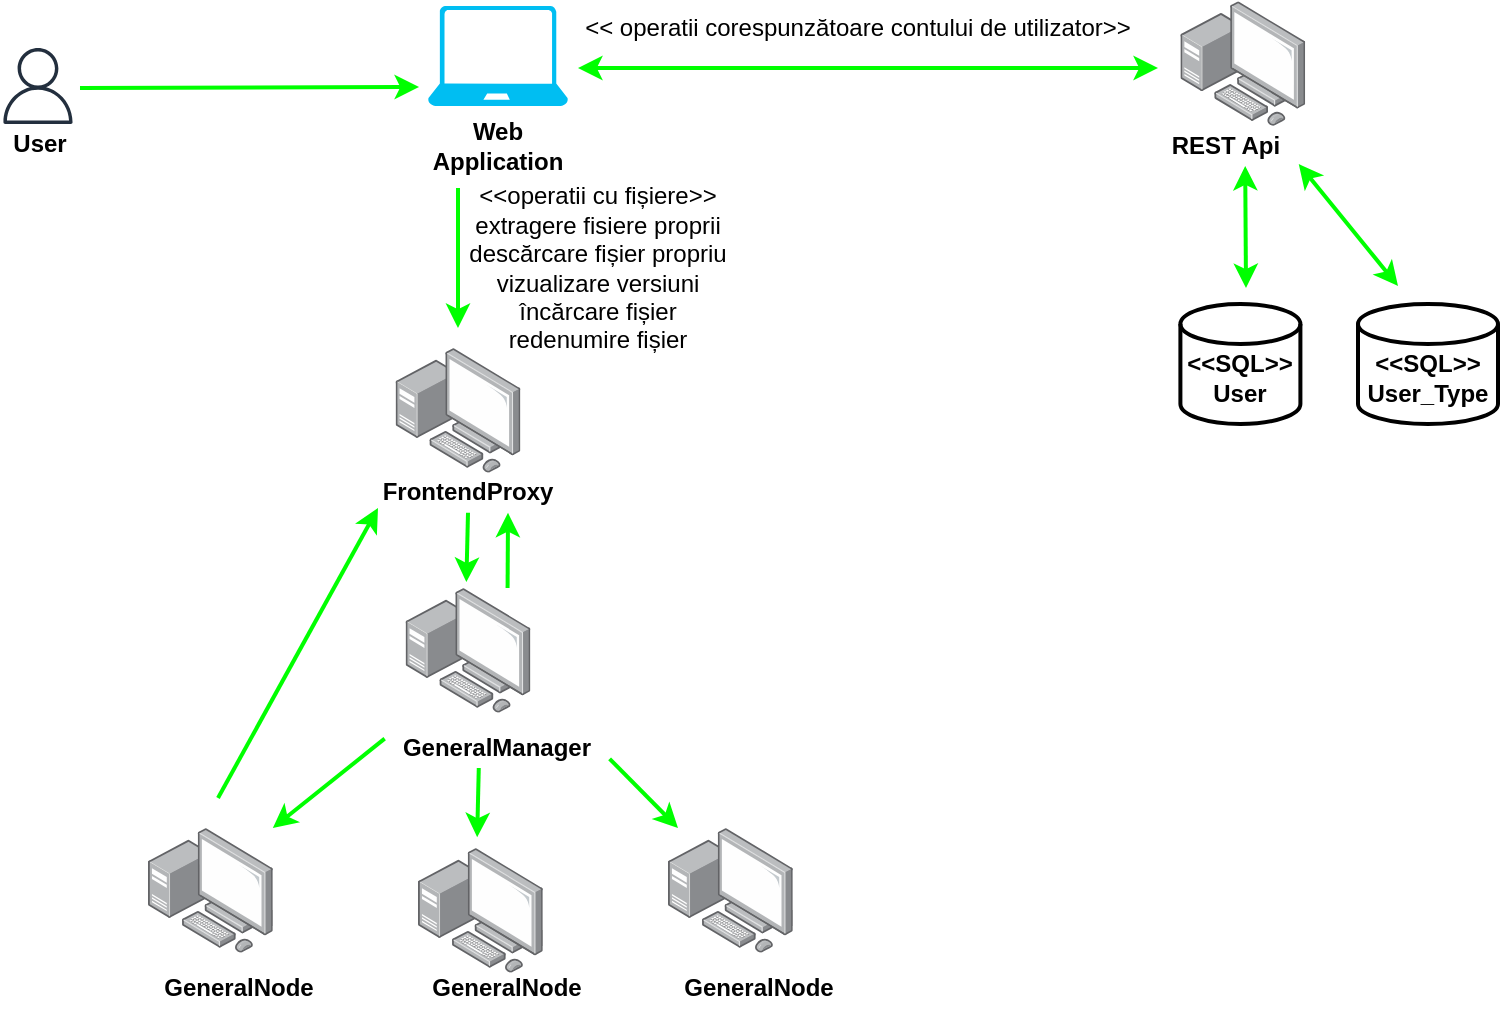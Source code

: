 <mxfile version="14.6.13" type="device"><diagram id="_V7-SiWRqN3R7Koynx4e" name="Pagina-1"><mxGraphModel dx="1422" dy="832" grid="1" gridSize="10" guides="1" tooltips="1" connect="1" arrows="1" fold="1" page="1" pageScale="1" pageWidth="1169" pageHeight="827" math="0" shadow="0"><root><mxCell id="0"/><mxCell id="1" parent="0"/><mxCell id="jHizK3VEyP8ZVDnMUa7j-1" value="" style="verticalLabelPosition=bottom;html=1;verticalAlign=top;align=center;strokeColor=none;fillColor=#00BEF2;shape=mxgraph.azure.laptop;pointerEvents=1;" parent="1" vertex="1"><mxGeometry x="275" y="159" width="70" height="50" as="geometry"/></mxCell><mxCell id="jHizK3VEyP8ZVDnMUa7j-4" value="&lt;b&gt;Web Application&lt;br&gt;&lt;/b&gt;" style="text;html=1;strokeColor=none;fillColor=none;align=center;verticalAlign=middle;whiteSpace=wrap;rounded=0;" parent="1" vertex="1"><mxGeometry x="270" y="219" width="80" height="20" as="geometry"/></mxCell><mxCell id="jHizK3VEyP8ZVDnMUa7j-6" value="" style="endArrow=classic;html=1;entryX=-0.064;entryY=0.81;entryDx=0;entryDy=0;entryPerimeter=0;strokeWidth=2;strokeColor=#00FF00;" parent="1" target="jHizK3VEyP8ZVDnMUa7j-1" edge="1"><mxGeometry width="50" height="50" relative="1" as="geometry"><mxPoint x="101" y="200" as="sourcePoint"/><mxPoint x="181" y="230" as="targetPoint"/></mxGeometry></mxCell><mxCell id="jHizK3VEyP8ZVDnMUa7j-8" value="" style="points=[];aspect=fixed;html=1;align=center;shadow=0;dashed=0;image;image=img/lib/allied_telesis/computer_and_terminals/Personal_Computer_with_Server.svg;" parent="1" vertex="1"><mxGeometry x="651.2" y="156.6" width="62.4" height="62.4" as="geometry"/></mxCell><mxCell id="jHizK3VEyP8ZVDnMUa7j-11" value="&lt;b&gt;&lt;br&gt;&amp;lt;&amp;lt;SQL&amp;gt;&amp;gt;&lt;br&gt;User&lt;/b&gt;" style="strokeWidth=2;html=1;shape=mxgraph.flowchart.database;whiteSpace=wrap;" parent="1" vertex="1"><mxGeometry x="651.2" y="308" width="60" height="60" as="geometry"/></mxCell><mxCell id="jHizK3VEyP8ZVDnMUa7j-20" value="" style="points=[];aspect=fixed;html=1;align=center;shadow=0;dashed=0;image;image=img/lib/allied_telesis/computer_and_terminals/Personal_Computer_with_Server.svg;" parent="1" vertex="1"><mxGeometry x="258.8" y="330" width="62.4" height="62.4" as="geometry"/></mxCell><mxCell id="jHizK3VEyP8ZVDnMUa7j-21" value="&lt;b&gt;FrontendProxy&lt;br&gt;&lt;/b&gt;" style="text;html=1;strokeColor=none;fillColor=none;align=center;verticalAlign=middle;whiteSpace=wrap;rounded=0;" parent="1" vertex="1"><mxGeometry x="255.0" y="392.4" width="80" height="20" as="geometry"/></mxCell><mxCell id="jHizK3VEyP8ZVDnMUa7j-22" value="" style="endArrow=classic;html=1;exitX=0.25;exitY=1.55;exitDx=0;exitDy=0;exitPerimeter=0;strokeWidth=2;strokeColor=#00FF00;" parent="1" source="jHizK3VEyP8ZVDnMUa7j-4" edge="1"><mxGeometry width="50" height="50" relative="1" as="geometry"><mxPoint x="240" y="250" as="sourcePoint"/><mxPoint x="290" y="320" as="targetPoint"/><Array as="points"><mxPoint x="290" y="300"/></Array></mxGeometry></mxCell><mxCell id="I1lBsEEtkXSJChIl9wJr-1" value="" style="group" vertex="1" connectable="0" parent="1"><mxGeometry x="61" y="180" width="40" height="58" as="geometry"/></mxCell><mxCell id="jHizK3VEyP8ZVDnMUa7j-2" value="" style="outlineConnect=0;fontColor=#232F3E;gradientColor=none;fillColor=#232F3E;strokeColor=none;dashed=0;verticalLabelPosition=bottom;verticalAlign=top;align=center;html=1;fontSize=12;fontStyle=0;aspect=fixed;pointerEvents=1;shape=mxgraph.aws4.user;" parent="I1lBsEEtkXSJChIl9wJr-1" vertex="1"><mxGeometry width="38" height="38" as="geometry"/></mxCell><mxCell id="jHizK3VEyP8ZVDnMUa7j-3" value="&lt;b&gt;User&lt;/b&gt;" style="text;html=1;strokeColor=none;fillColor=none;align=center;verticalAlign=middle;whiteSpace=wrap;rounded=0;" parent="I1lBsEEtkXSJChIl9wJr-1" vertex="1"><mxGeometry y="38" width="40" height="20" as="geometry"/></mxCell><mxCell id="I1lBsEEtkXSJChIl9wJr-11" value="&lt;b&gt;REST Api&lt;br&gt;&lt;/b&gt;" style="text;html=1;strokeColor=none;fillColor=none;align=center;verticalAlign=middle;whiteSpace=wrap;rounded=0;" vertex="1" parent="1"><mxGeometry x="633.6" y="219" width="80" height="20" as="geometry"/></mxCell><mxCell id="I1lBsEEtkXSJChIl9wJr-13" value="&amp;lt;&amp;lt; operatii corespunzătoare contului de utilizator&amp;gt;&amp;gt;" style="text;html=1;strokeColor=none;fillColor=none;align=center;verticalAlign=middle;whiteSpace=wrap;rounded=0;" vertex="1" parent="1"><mxGeometry x="350" y="160" width="280" height="20" as="geometry"/></mxCell><mxCell id="I1lBsEEtkXSJChIl9wJr-14" value="" style="endArrow=classic;startArrow=classic;html=1;strokeColor=#00FF00;strokeWidth=2;" edge="1" parent="1"><mxGeometry width="50" height="50" relative="1" as="geometry"><mxPoint x="350" y="190" as="sourcePoint"/><mxPoint x="640" y="190" as="targetPoint"/></mxGeometry></mxCell><mxCell id="I1lBsEEtkXSJChIl9wJr-15" value="&lt;b&gt;&lt;br&gt;&amp;lt;&amp;lt;SQL&amp;gt;&amp;gt;&lt;br&gt;User_Type&lt;/b&gt;" style="strokeWidth=2;html=1;shape=mxgraph.flowchart.database;whiteSpace=wrap;" vertex="1" parent="1"><mxGeometry x="740" y="308" width="70" height="60" as="geometry"/></mxCell><mxCell id="I1lBsEEtkXSJChIl9wJr-16" value="" style="endArrow=classic;startArrow=classic;html=1;strokeColor=#00FF00;strokeWidth=2;" edge="1" parent="1"><mxGeometry width="50" height="50" relative="1" as="geometry"><mxPoint x="684" y="300" as="sourcePoint"/><mxPoint x="683.6" y="239" as="targetPoint"/></mxGeometry></mxCell><mxCell id="I1lBsEEtkXSJChIl9wJr-17" value="" style="endArrow=classic;startArrow=classic;html=1;strokeColor=#00FF00;strokeWidth=2;" edge="1" parent="1"><mxGeometry width="50" height="50" relative="1" as="geometry"><mxPoint x="760" y="299" as="sourcePoint"/><mxPoint x="710.37" y="238.0" as="targetPoint"/></mxGeometry></mxCell><mxCell id="I1lBsEEtkXSJChIl9wJr-18" value="&amp;lt;&amp;lt;operatii cu fișiere&amp;gt;&amp;gt;&lt;br&gt;extragere fisiere proprii&lt;br&gt;descărcare fișier propriu&lt;br&gt;vizualizare versiuni&lt;br&gt;încărcare fișier&lt;br&gt;redenumire fișier&lt;br&gt;" style="text;html=1;strokeColor=none;fillColor=none;align=center;verticalAlign=middle;whiteSpace=wrap;rounded=0;" vertex="1" parent="1"><mxGeometry x="290" y="280" width="140" height="20" as="geometry"/></mxCell><mxCell id="I1lBsEEtkXSJChIl9wJr-19" value="" style="points=[];aspect=fixed;html=1;align=center;shadow=0;dashed=0;image;image=img/lib/allied_telesis/computer_and_terminals/Personal_Computer_with_Server.svg;" vertex="1" parent="1"><mxGeometry x="263.8" y="450" width="62.4" height="62.4" as="geometry"/></mxCell><mxCell id="I1lBsEEtkXSJChIl9wJr-22" value="&lt;b&gt;GeneralManager&lt;br&gt;&lt;/b&gt;" style="text;html=1;strokeColor=none;fillColor=none;align=center;verticalAlign=middle;whiteSpace=wrap;rounded=0;" vertex="1" parent="1"><mxGeometry x="258.8" y="520" width="101.2" height="20" as="geometry"/></mxCell><mxCell id="I1lBsEEtkXSJChIl9wJr-23" value="" style="points=[];aspect=fixed;html=1;align=center;shadow=0;dashed=0;image;image=img/lib/allied_telesis/computer_and_terminals/Personal_Computer_with_Server.svg;" vertex="1" parent="1"><mxGeometry x="135" y="570" width="62.4" height="62.4" as="geometry"/></mxCell><mxCell id="I1lBsEEtkXSJChIl9wJr-24" value="&lt;b&gt;GeneralNode&lt;br&gt;&lt;/b&gt;" style="text;html=1;strokeColor=none;fillColor=none;align=center;verticalAlign=middle;whiteSpace=wrap;rounded=0;" vertex="1" parent="1"><mxGeometry x="130" y="640" width="101.2" height="20" as="geometry"/></mxCell><mxCell id="I1lBsEEtkXSJChIl9wJr-25" value="" style="points=[];aspect=fixed;html=1;align=center;shadow=0;dashed=0;image;image=img/lib/allied_telesis/computer_and_terminals/Personal_Computer_with_Server.svg;" vertex="1" parent="1"><mxGeometry x="270" y="580" width="62.4" height="62.4" as="geometry"/></mxCell><mxCell id="I1lBsEEtkXSJChIl9wJr-26" value="&lt;b&gt;GeneralNode&lt;br&gt;&lt;/b&gt;" style="text;html=1;strokeColor=none;fillColor=none;align=center;verticalAlign=middle;whiteSpace=wrap;rounded=0;" vertex="1" parent="1"><mxGeometry x="263.8" y="640" width="101.2" height="20" as="geometry"/></mxCell><mxCell id="I1lBsEEtkXSJChIl9wJr-27" value="" style="points=[];aspect=fixed;html=1;align=center;shadow=0;dashed=0;image;image=img/lib/allied_telesis/computer_and_terminals/Personal_Computer_with_Server.svg;" vertex="1" parent="1"><mxGeometry x="395" y="570" width="62.4" height="62.4" as="geometry"/></mxCell><mxCell id="I1lBsEEtkXSJChIl9wJr-28" value="&lt;b&gt;GeneralNode&lt;br&gt;&lt;/b&gt;" style="text;html=1;strokeColor=none;fillColor=none;align=center;verticalAlign=middle;whiteSpace=wrap;rounded=0;" vertex="1" parent="1"><mxGeometry x="390" y="640" width="101.2" height="20" as="geometry"/></mxCell><mxCell id="I1lBsEEtkXSJChIl9wJr-29" value="" style="endArrow=classic;html=1;strokeColor=#00FF00;strokeWidth=2;entryX=0.487;entryY=-0.048;entryDx=0;entryDy=0;entryPerimeter=0;exitX=0.5;exitY=1;exitDx=0;exitDy=0;" edge="1" parent="1" source="jHizK3VEyP8ZVDnMUa7j-21" target="I1lBsEEtkXSJChIl9wJr-19"><mxGeometry width="50" height="50" relative="1" as="geometry"><mxPoint x="295" y="418" as="sourcePoint"/><mxPoint x="345" y="368" as="targetPoint"/></mxGeometry></mxCell><mxCell id="I1lBsEEtkXSJChIl9wJr-32" value="" style="endArrow=classic;html=1;strokeColor=#00FF00;strokeWidth=2;entryX=0.487;entryY=-0.048;entryDx=0;entryDy=0;entryPerimeter=0;exitX=-0.054;exitY=0.267;exitDx=0;exitDy=0;exitPerimeter=0;" edge="1" parent="1" source="I1lBsEEtkXSJChIl9wJr-22"><mxGeometry width="50" height="50" relative="1" as="geometry"><mxPoint x="198.21" y="535.4" as="sourcePoint"/><mxPoint x="197.399" y="570.005" as="targetPoint"/></mxGeometry></mxCell><mxCell id="I1lBsEEtkXSJChIl9wJr-33" value="" style="endArrow=classic;html=1;strokeColor=#00FF00;strokeWidth=2;entryX=0.487;entryY=-0.048;entryDx=0;entryDy=0;entryPerimeter=0;exitX=0.5;exitY=1;exitDx=0;exitDy=0;" edge="1" parent="1"><mxGeometry width="50" height="50" relative="1" as="geometry"><mxPoint x="300.39" y="540.0" as="sourcePoint"/><mxPoint x="299.579" y="574.605" as="targetPoint"/></mxGeometry></mxCell><mxCell id="I1lBsEEtkXSJChIl9wJr-34" value="" style="endArrow=classic;html=1;strokeColor=#00FF00;strokeWidth=2;exitX=0.5;exitY=1;exitDx=0;exitDy=0;" edge="1" parent="1"><mxGeometry width="50" height="50" relative="1" as="geometry"><mxPoint x="365.81" y="535.4" as="sourcePoint"/><mxPoint x="400" y="570" as="targetPoint"/></mxGeometry></mxCell><mxCell id="I1lBsEEtkXSJChIl9wJr-35" value="" style="endArrow=classic;html=1;strokeColor=#00FF00;strokeWidth=2;exitX=0.5;exitY=1;exitDx=0;exitDy=0;entryX=0.75;entryY=1;entryDx=0;entryDy=0;" edge="1" parent="1" target="jHizK3VEyP8ZVDnMUa7j-21"><mxGeometry width="50" height="50" relative="1" as="geometry"><mxPoint x="314.79" y="450.0" as="sourcePoint"/><mxPoint x="314" y="420" as="targetPoint"/></mxGeometry></mxCell><mxCell id="I1lBsEEtkXSJChIl9wJr-36" value="" style="endArrow=classic;html=1;strokeColor=#00FF00;strokeWidth=2;" edge="1" parent="1"><mxGeometry width="50" height="50" relative="1" as="geometry"><mxPoint x="170" y="555" as="sourcePoint"/><mxPoint x="250" y="410" as="targetPoint"/></mxGeometry></mxCell></root></mxGraphModel></diagram></mxfile>
